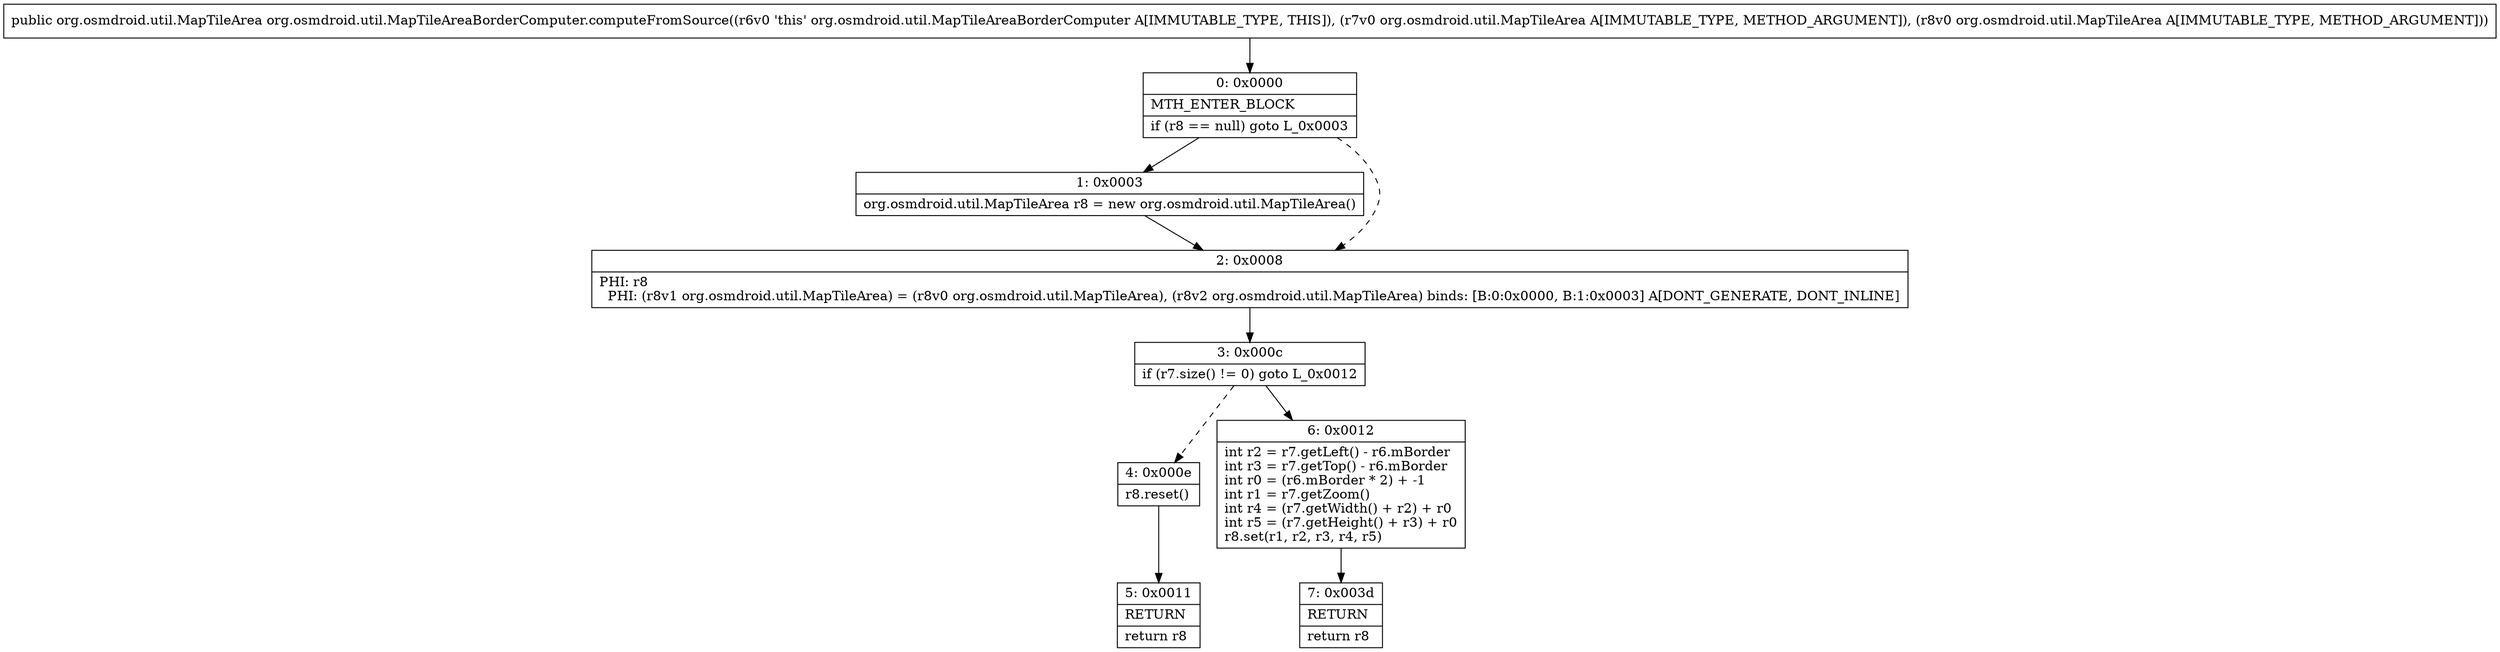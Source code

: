 digraph "CFG fororg.osmdroid.util.MapTileAreaBorderComputer.computeFromSource(Lorg\/osmdroid\/util\/MapTileArea;Lorg\/osmdroid\/util\/MapTileArea;)Lorg\/osmdroid\/util\/MapTileArea;" {
Node_0 [shape=record,label="{0\:\ 0x0000|MTH_ENTER_BLOCK\l|if (r8 == null) goto L_0x0003\l}"];
Node_1 [shape=record,label="{1\:\ 0x0003|org.osmdroid.util.MapTileArea r8 = new org.osmdroid.util.MapTileArea()\l}"];
Node_2 [shape=record,label="{2\:\ 0x0008|PHI: r8 \l  PHI: (r8v1 org.osmdroid.util.MapTileArea) = (r8v0 org.osmdroid.util.MapTileArea), (r8v2 org.osmdroid.util.MapTileArea) binds: [B:0:0x0000, B:1:0x0003] A[DONT_GENERATE, DONT_INLINE]\l}"];
Node_3 [shape=record,label="{3\:\ 0x000c|if (r7.size() != 0) goto L_0x0012\l}"];
Node_4 [shape=record,label="{4\:\ 0x000e|r8.reset()\l}"];
Node_5 [shape=record,label="{5\:\ 0x0011|RETURN\l|return r8\l}"];
Node_6 [shape=record,label="{6\:\ 0x0012|int r2 = r7.getLeft() \- r6.mBorder\lint r3 = r7.getTop() \- r6.mBorder\lint r0 = (r6.mBorder * 2) + \-1\lint r1 = r7.getZoom()\lint r4 = (r7.getWidth() + r2) + r0\lint r5 = (r7.getHeight() + r3) + r0\lr8.set(r1, r2, r3, r4, r5)\l}"];
Node_7 [shape=record,label="{7\:\ 0x003d|RETURN\l|return r8\l}"];
MethodNode[shape=record,label="{public org.osmdroid.util.MapTileArea org.osmdroid.util.MapTileAreaBorderComputer.computeFromSource((r6v0 'this' org.osmdroid.util.MapTileAreaBorderComputer A[IMMUTABLE_TYPE, THIS]), (r7v0 org.osmdroid.util.MapTileArea A[IMMUTABLE_TYPE, METHOD_ARGUMENT]), (r8v0 org.osmdroid.util.MapTileArea A[IMMUTABLE_TYPE, METHOD_ARGUMENT])) }"];
MethodNode -> Node_0;
Node_0 -> Node_1;
Node_0 -> Node_2[style=dashed];
Node_1 -> Node_2;
Node_2 -> Node_3;
Node_3 -> Node_4[style=dashed];
Node_3 -> Node_6;
Node_4 -> Node_5;
Node_6 -> Node_7;
}

